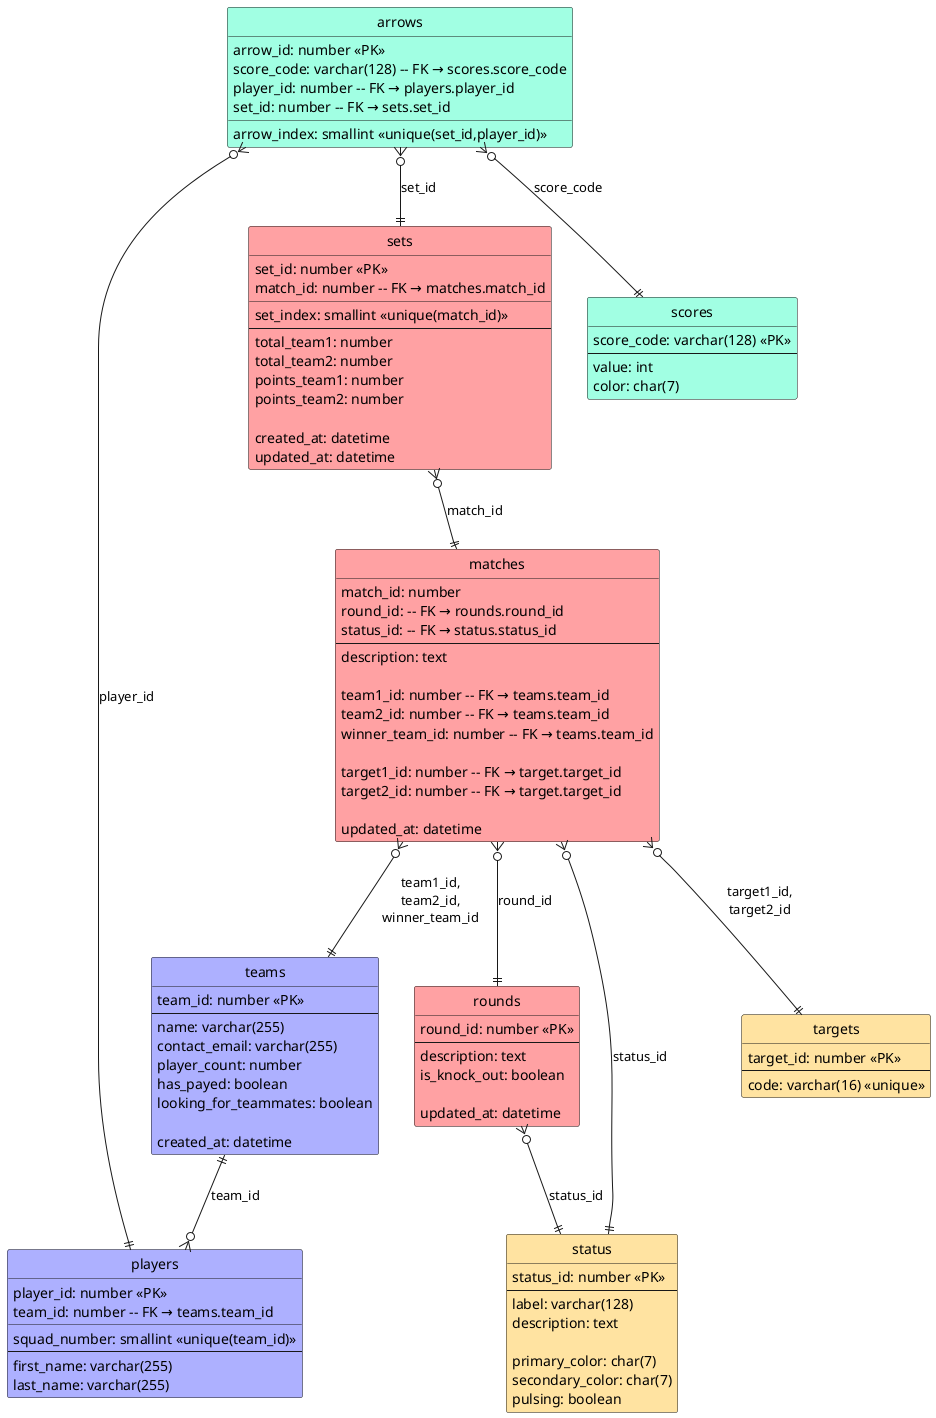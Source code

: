 @startuml
hide circle

'package "Teams & Players" #dfe3ff {}

'entity "tournament" as tournament #adf587 {
'    tournament_id: number <<PK>>
'    __
'    name: varchar(255)
'    location: varchar(255)
'    date: datetime
'    registration_deadline: number
'    allow_registration: boolean
'    max_slots: number
'}

entity "teams" as teams #adb0ff {
    team_id: number <<PK>>
    --
    name: varchar(255)
    contact_email: varchar(255)
    player_count: number
    has_payed: boolean
    looking_for_teammates: boolean

    created_at: datetime
}

entity "players" as players #adb0ff {
    player_id: number <<PK>>
    team_id: number -- FK → teams.team_id
    __
    squad_number: smallint <<unique(team_id)>>
    --
    first_name: varchar(255)
    last_name: varchar(255)
}

'package "Competition Structure" #ffd4d7 {}

entity "rounds" as rounds #ffa1a3 {
    round_id: number <<PK>>
    --
    description: text
    is_knock_out: boolean

    updated_at: datetime
}


entity "matches" as matches #ffa1a3 {
    match_id: number
    round_id: -- FK → rounds.round_id
    status_id: -- FK → status.status_id
    --
    description: text

    team1_id: number -- FK → teams.team_id
    team2_id: number -- FK → teams.team_id
    winner_team_id: number -- FK → teams.team_id

    target1_id: number -- FK → target.target_id
    target2_id: number -- FK → target.target_id

    updated_at: datetime
}


entity "sets" as sets #ffa1a3 {
    set_id: number <<PK>>
    match_id: number -- FK → matches.match_id
    __
    set_index: smallint <<unique(match_id)>>
    --
    total_team1: number
    total_team2: number
    points_team1: number
    points_team2: number

    created_at: datetime
    updated_at: datetime
}


'package "Scoring" as scoring #d4fff6 {}

entity "arrows" as arrows #a1ffe3 {
    arrow_id: number <<PK>>
    score_code: varchar(128) -- FK → scores.score_code
    player_id: number -- FK → players.player_id
    set_id: number -- FK → sets.set_id
    __
    arrow_index: smallint <<unique(set_id,player_id)>>
}

entity "scores" as scores #a1ffe3 {
    score_code: varchar(128) <<PK>>
    --
    value: int
    color: char(7)
}



'package "Info" #fff6d4 {}

entity "status" as status #ffe3a1 {
    status_id: number <<PK>>
    --
    label: varchar(128)
    description: text

    primary_color: char(7)
    secondary_color: char(7)
    pulsing: boolean
}

entity "targets" as targets #ffe3a1 {
    target_id: number <<PK>>
    --
    code: varchar(16) <<unique>>
}


'Relationships'

teams ||--o{ players : "team_id"

arrows }o--|| scores : "score_code"
arrows }o--|| players : "player_id"
arrows }o--|| sets : "set_id"

sets }o--|| matches : "match_id"

matches }o--|| teams : "team1_id,\nteam2_id,\nwinner_team_id"

matches }o--|| targets : "target1_id,\ntarget2_id"

matches }o--|| rounds : "round_id"
matches }o--|| status : "status_id"

rounds }o--|| status : "status_id"








@enduml
